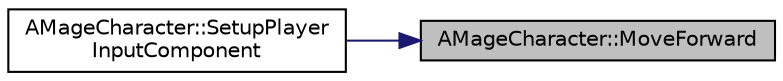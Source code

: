 digraph "AMageCharacter::MoveForward"
{
 // LATEX_PDF_SIZE
  edge [fontname="Helvetica",fontsize="10",labelfontname="Helvetica",labelfontsize="10"];
  node [fontname="Helvetica",fontsize="10",shape=record];
  rankdir="RL";
  Node1 [label="AMageCharacter::MoveForward",height=0.2,width=0.4,color="black", fillcolor="grey75", style="filled", fontcolor="black",tooltip=" "];
  Node1 -> Node2 [dir="back",color="midnightblue",fontsize="10",style="solid",fontname="Helvetica"];
  Node2 [label="AMageCharacter::SetupPlayer\lInputComponent",height=0.2,width=0.4,color="black", fillcolor="white", style="filled",URL="$class_a_mage_character.html#a383940e122281866679cf669d3eb3d08",tooltip=" "];
}
